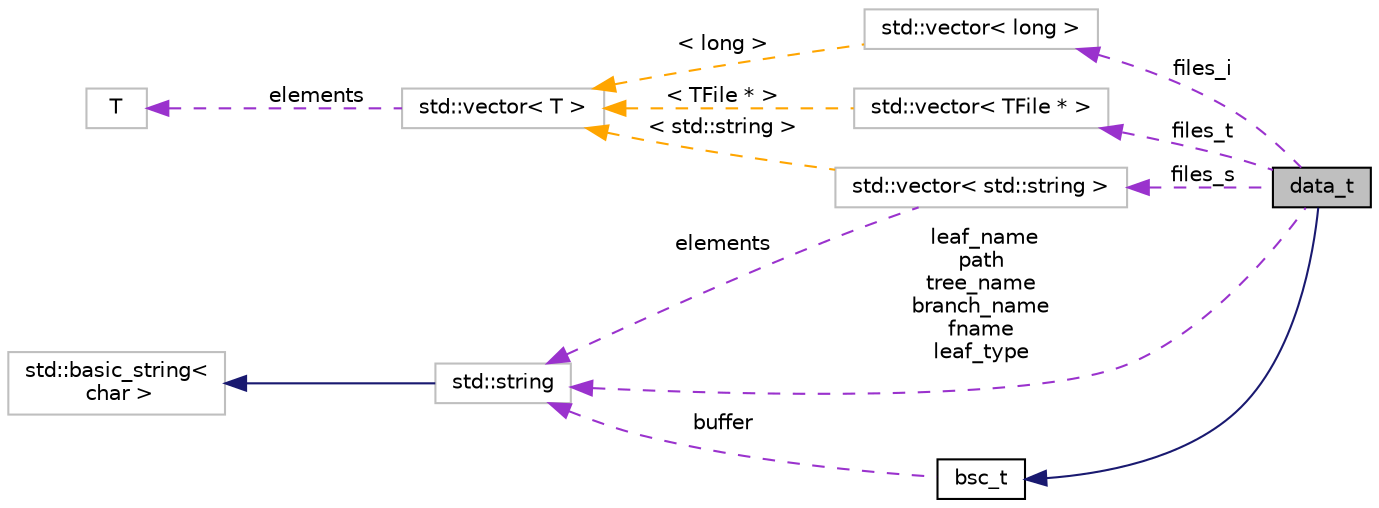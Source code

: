 digraph "data_t"
{
 // INTERACTIVE_SVG=YES
 // LATEX_PDF_SIZE
  edge [fontname="Helvetica",fontsize="10",labelfontname="Helvetica",labelfontsize="10"];
  node [fontname="Helvetica",fontsize="10",shape=record];
  rankdir="LR";
  Node1 [label="data_t",height=0.2,width=0.4,color="black", fillcolor="grey75", style="filled", fontcolor="black",tooltip=" "];
  Node2 -> Node1 [dir="back",color="midnightblue",fontsize="10",style="solid",fontname="Helvetica"];
  Node2 [label="bsc_t",height=0.2,width=0.4,color="black", fillcolor="white", style="filled",URL="$classbsc__t.html",tooltip="Basic structure class that provides type translation and buffer management."];
  Node3 -> Node2 [dir="back",color="darkorchid3",fontsize="10",style="dashed",label=" buffer" ,fontname="Helvetica"];
  Node3 [label="std::string",height=0.2,width=0.4,color="grey75", fillcolor="white", style="filled",tooltip="STL class."];
  Node4 -> Node3 [dir="back",color="midnightblue",fontsize="10",style="solid",fontname="Helvetica"];
  Node4 [label="std::basic_string\<\l char \>",height=0.2,width=0.4,color="grey75", fillcolor="white", style="filled",tooltip="STL class."];
  Node5 -> Node1 [dir="back",color="darkorchid3",fontsize="10",style="dashed",label=" files_i" ,fontname="Helvetica"];
  Node5 [label="std::vector\< long \>",height=0.2,width=0.4,color="grey75", fillcolor="white", style="filled",tooltip=" "];
  Node6 -> Node5 [dir="back",color="orange",fontsize="10",style="dashed",label=" \< long \>" ,fontname="Helvetica"];
  Node6 [label="std::vector\< T \>",height=0.2,width=0.4,color="grey75", fillcolor="white", style="filled",tooltip="STL class."];
  Node7 -> Node6 [dir="back",color="darkorchid3",fontsize="10",style="dashed",label=" elements" ,fontname="Helvetica"];
  Node7 [label="T",height=0.2,width=0.4,color="grey75", fillcolor="white", style="filled",tooltip=" "];
  Node8 -> Node1 [dir="back",color="darkorchid3",fontsize="10",style="dashed",label=" files_t" ,fontname="Helvetica"];
  Node8 [label="std::vector\< TFile * \>",height=0.2,width=0.4,color="grey75", fillcolor="white", style="filled",tooltip=" "];
  Node6 -> Node8 [dir="back",color="orange",fontsize="10",style="dashed",label=" \< TFile * \>" ,fontname="Helvetica"];
  Node3 -> Node1 [dir="back",color="darkorchid3",fontsize="10",style="dashed",label=" leaf_name\npath\ntree_name\nbranch_name\nfname\nleaf_type" ,fontname="Helvetica"];
  Node9 -> Node1 [dir="back",color="darkorchid3",fontsize="10",style="dashed",label=" files_s" ,fontname="Helvetica"];
  Node9 [label="std::vector\< std::string \>",height=0.2,width=0.4,color="grey75", fillcolor="white", style="filled",tooltip=" "];
  Node3 -> Node9 [dir="back",color="darkorchid3",fontsize="10",style="dashed",label=" elements" ,fontname="Helvetica"];
  Node6 -> Node9 [dir="back",color="orange",fontsize="10",style="dashed",label=" \< std::string \>" ,fontname="Helvetica"];
}
